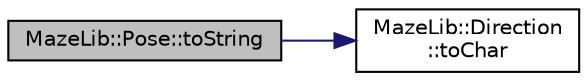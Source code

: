 digraph "MazeLib::Pose::toString"
{
 // LATEX_PDF_SIZE
  edge [fontname="Helvetica",fontsize="10",labelfontname="Helvetica",labelfontsize="10"];
  node [fontname="Helvetica",fontsize="10",shape=record];
  rankdir="LR";
  Node1 [label="MazeLib::Pose::toString",height=0.2,width=0.4,color="black", fillcolor="grey75", style="filled", fontcolor="black",tooltip="表示用文字列に変換する"];
  Node1 -> Node2 [color="midnightblue",fontsize="10",style="solid",fontname="Helvetica"];
  Node2 [label="MazeLib::Direction\l::toChar",height=0.2,width=0.4,color="black", fillcolor="white", style="filled",URL="$d3/d5c/classMazeLib_1_1Direction.html#aafdc7088bfc707aa2f4d215a18cfc437",tooltip="表示用char型へのキャスト"];
}
